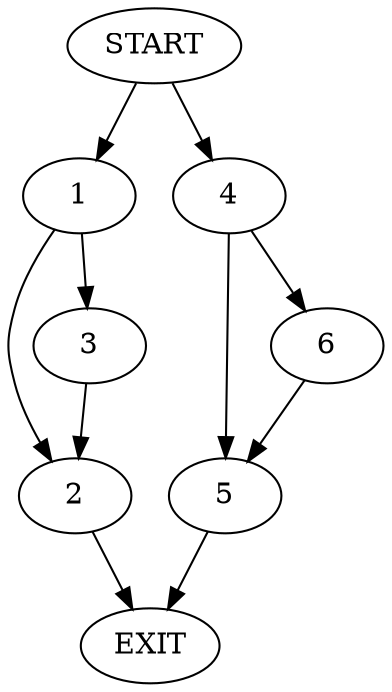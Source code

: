 digraph {
0 [label="START"]
7 [label="EXIT"]
0 -> 1
1 -> 2
1 -> 3
2 -> 7
3 -> 2
0 -> 4
4 -> 5
4 -> 6
6 -> 5
5 -> 7
}
